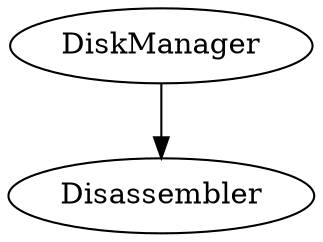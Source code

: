 
digraph Disassembler
{
	#define digraph subgraph
	#include <DiskManager.gv>
	#undef digraph

	DiskManager -> Disassembler;
}
